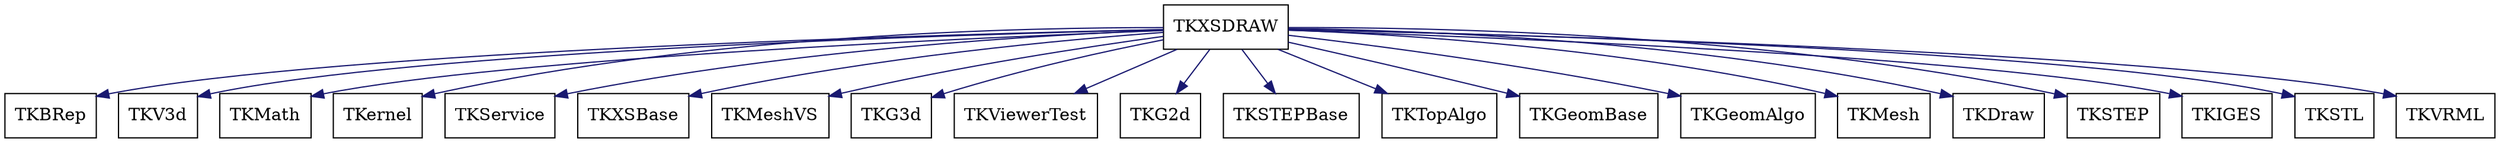 digraph schema_TKXSDRAW
{
	TKXSDRAW [ URL = "toolkit_tkxsdraw.html", shape = box ]
	TKBRep [ URL = "toolkit_tkbrep.html" , shape = box ]
	TKXSDRAW -> TKBRep [ color = "midnightblue", style = "solid" ]
	TKV3d [ URL = "toolkit_tkv3d.html" , shape = box ]
	TKXSDRAW -> TKV3d [ color = "midnightblue", style = "solid" ]
	TKMath [ URL = "toolkit_tkmath.html" , shape = box ]
	TKXSDRAW -> TKMath [ color = "midnightblue", style = "solid" ]
	TKernel [ URL = "toolkit_tkernel.html" , shape = box ]
	TKXSDRAW -> TKernel [ color = "midnightblue", style = "solid" ]
	TKService [ URL = "toolkit_tkservice.html" , shape = box ]
	TKXSDRAW -> TKService [ color = "midnightblue", style = "solid" ]
	TKXSBase [ URL = "toolkit_tkxsbase.html" , shape = box ]
	TKXSDRAW -> TKXSBase [ color = "midnightblue", style = "solid" ]
	TKMeshVS [ URL = "toolkit_tkmeshvs.html" , shape = box ]
	TKXSDRAW -> TKMeshVS [ color = "midnightblue", style = "solid" ]
	TKG3d [ URL = "toolkit_tkg3d.html" , shape = box ]
	TKXSDRAW -> TKG3d [ color = "midnightblue", style = "solid" ]
	TKViewerTest [ URL = "toolkit_tkviewertest.html" , shape = box ]
	TKXSDRAW -> TKViewerTest [ color = "midnightblue", style = "solid" ]
	TKG2d [ URL = "toolkit_tkg2d.html" , shape = box ]
	TKXSDRAW -> TKG2d [ color = "midnightblue", style = "solid" ]
	TKSTEPBase [ URL = "toolkit_tkstepbase.html" , shape = box ]
	TKXSDRAW -> TKSTEPBase [ color = "midnightblue", style = "solid" ]
	TKTopAlgo [ URL = "toolkit_tktopalgo.html" , shape = box ]
	TKXSDRAW -> TKTopAlgo [ color = "midnightblue", style = "solid" ]
	TKGeomBase [ URL = "toolkit_tkgeombase.html" , shape = box ]
	TKXSDRAW -> TKGeomBase [ color = "midnightblue", style = "solid" ]
	TKGeomAlgo [ URL = "toolkit_tkgeomalgo.html" , shape = box ]
	TKXSDRAW -> TKGeomAlgo [ color = "midnightblue", style = "solid" ]
	TKMesh [ URL = "toolkit_tkmesh.html" , shape = box ]
	TKXSDRAW -> TKMesh [ color = "midnightblue", style = "solid" ]
	TKDraw [ URL = "toolkit_tkdraw.html" , shape = box ]
	TKXSDRAW -> TKDraw [ color = "midnightblue", style = "solid" ]
	TKSTEP [ URL = "toolkit_tkstep.html" , shape = box ]
	TKXSDRAW -> TKSTEP [ color = "midnightblue", style = "solid" ]
	TKIGES [ URL = "toolkit_tkiges.html" , shape = box ]
	TKXSDRAW -> TKIGES [ color = "midnightblue", style = "solid" ]
	TKSTL [ URL = "toolkit_tkstl.html" , shape = box ]
	TKXSDRAW -> TKSTL [ color = "midnightblue", style = "solid" ]
	TKVRML [ URL = "toolkit_tkvrml.html" , shape = box ]
	TKXSDRAW -> TKVRML [ color = "midnightblue", style = "solid" ]
	aspect = 1
}

